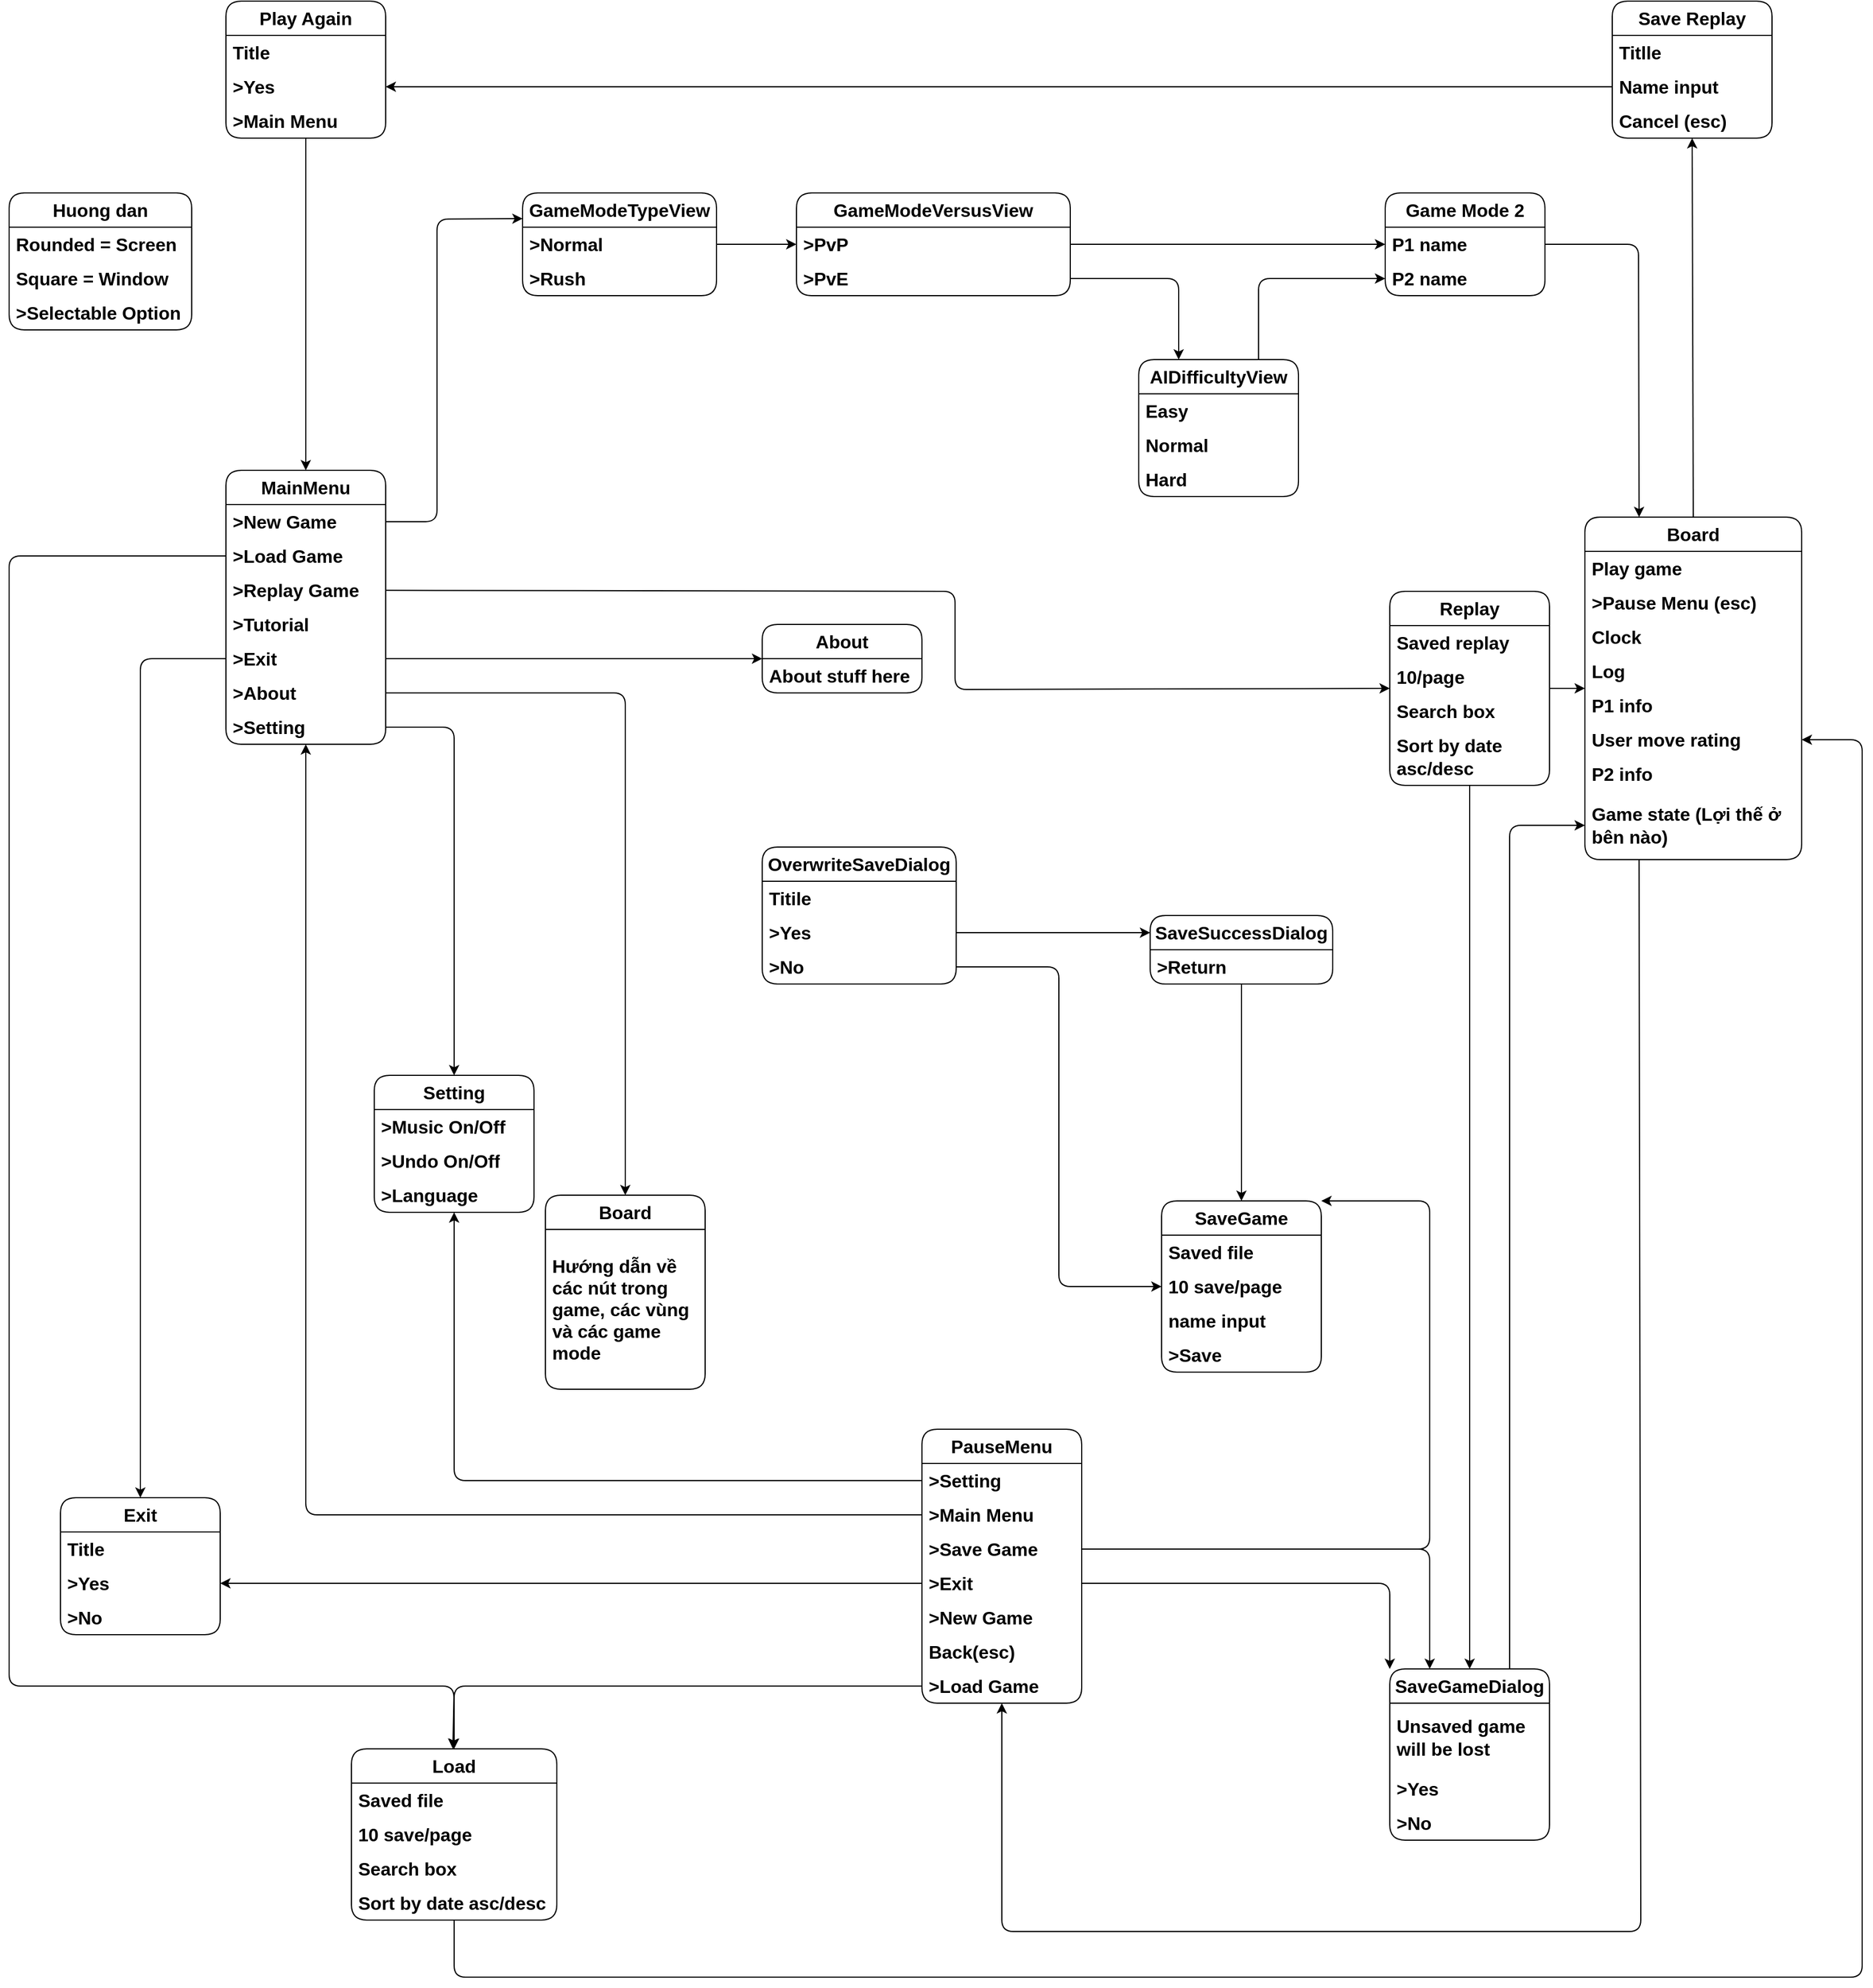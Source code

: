 <mxfile version="21.1.7" type="device">
  <diagram name="Page-1" id="J8nZt6QRrWAipp7JJxTG">
    <mxGraphModel dx="2500" dy="2438" grid="0" gridSize="5" guides="1" tooltips="1" connect="1" arrows="1" fold="1" page="0" pageScale="1" pageWidth="850" pageHeight="1100" background="#FFFFFF" math="0" shadow="0">
      <root>
        <mxCell id="0" />
        <mxCell id="1" parent="0" />
        <mxCell id="YIYixDZes7bA3rL-jDJB-1" value="&lt;div style=&quot;font-size: 16px;&quot;&gt;&lt;span style=&quot;font-size: 16px;&quot;&gt;MainMenu&lt;/span&gt;&lt;/div&gt;" style="swimlane;fontStyle=1;childLayout=stackLayout;horizontal=1;startSize=30;horizontalStack=0;resizeParent=1;resizeParentMax=0;resizeLast=0;collapsible=1;marginBottom=0;html=1;rounded=1;glass=0;shadow=0;labelBorderColor=none;labelBackgroundColor=none;movable=1;resizable=1;rotatable=1;deletable=1;editable=1;locked=0;connectable=1;whiteSpace=wrap;fontSize=16;swimlaneLine=1;" parent="1" vertex="1">
          <mxGeometry x="-10" y="-520" width="140" height="240" as="geometry" />
        </mxCell>
        <mxCell id="YIYixDZes7bA3rL-jDJB-2" value="&amp;gt;New Game" style="text;align=left;verticalAlign=middle;spacingLeft=4;spacingRight=4;overflow=hidden;points=[[0,0.5],[1,0.5]];portConstraint=eastwest;rotatable=0;html=1;rounded=1;labelBorderColor=none;labelBackgroundColor=none;shadow=0;whiteSpace=wrap;fontStyle=1;fontSize=16;swimlaneLine=1;" parent="YIYixDZes7bA3rL-jDJB-1" vertex="1">
          <mxGeometry y="30" width="140" height="30" as="geometry" />
        </mxCell>
        <mxCell id="u8wgt8oU_cCJaZtmlyY6-1" value="&amp;gt;Load Game&lt;span style=&quot;white-space: pre; font-size: 16px;&quot;&gt; &lt;/span&gt;" style="text;align=left;verticalAlign=middle;spacingLeft=4;spacingRight=4;overflow=hidden;points=[[0,0.5],[1,0.5]];portConstraint=eastwest;rotatable=0;html=1;rounded=1;labelBorderColor=none;labelBackgroundColor=none;shadow=0;whiteSpace=wrap;fontStyle=1;fontSize=16;swimlaneLine=1;" parent="YIYixDZes7bA3rL-jDJB-1" vertex="1">
          <mxGeometry y="60" width="140" height="30" as="geometry" />
        </mxCell>
        <mxCell id="YIYixDZes7bA3rL-jDJB-3" value="&amp;gt;Replay Game" style="text;align=left;verticalAlign=middle;spacingLeft=4;spacingRight=4;overflow=hidden;points=[[0,0.5],[1,0.5]];portConstraint=eastwest;rotatable=0;html=1;rounded=1;labelBorderColor=none;labelBackgroundColor=none;shadow=0;whiteSpace=wrap;fontStyle=1;fontSize=16;swimlaneLine=1;" parent="YIYixDZes7bA3rL-jDJB-1" vertex="1">
          <mxGeometry y="90" width="140" height="30" as="geometry" />
        </mxCell>
        <mxCell id="QyQsLSE2FRXtZnCEuEYC-1" value="&amp;gt;Tutorial&lt;span style=&quot;white-space: pre; font-size: 16px;&quot;&gt; &lt;/span&gt;" style="text;align=left;verticalAlign=middle;spacingLeft=4;spacingRight=4;overflow=hidden;points=[[0,0.5],[1,0.5]];portConstraint=eastwest;rotatable=0;html=1;rounded=1;labelBorderColor=none;labelBackgroundColor=none;shadow=0;whiteSpace=wrap;fontStyle=1;fontSize=16;swimlaneLine=1;" parent="YIYixDZes7bA3rL-jDJB-1" vertex="1">
          <mxGeometry y="120" width="140" height="30" as="geometry" />
        </mxCell>
        <mxCell id="QyQsLSE2FRXtZnCEuEYC-3" value="&amp;gt;Exit" style="text;align=left;verticalAlign=middle;spacingLeft=4;spacingRight=4;overflow=hidden;points=[[0,0.5],[1,0.5]];portConstraint=eastwest;rotatable=0;html=1;rounded=1;labelBorderColor=none;labelBackgroundColor=none;shadow=0;whiteSpace=wrap;fontStyle=1;fontSize=16;swimlaneLine=1;" parent="YIYixDZes7bA3rL-jDJB-1" vertex="1">
          <mxGeometry y="150" width="140" height="30" as="geometry" />
        </mxCell>
        <mxCell id="-IkfGrKc4mW1IzOU4wlD-5" value="&amp;gt;About" style="text;align=left;verticalAlign=middle;spacingLeft=4;spacingRight=4;overflow=hidden;points=[[0,0.5],[1,0.5]];portConstraint=eastwest;rotatable=0;html=1;rounded=1;labelBorderColor=none;labelBackgroundColor=none;shadow=0;whiteSpace=wrap;fontStyle=1;fontSize=16;swimlaneLine=1;" parent="YIYixDZes7bA3rL-jDJB-1" vertex="1">
          <mxGeometry y="180" width="140" height="30" as="geometry" />
        </mxCell>
        <mxCell id="YIYixDZes7bA3rL-jDJB-4" value="&amp;gt;Setting&lt;span style=&quot;white-space: pre; font-size: 16px;&quot;&gt; &lt;/span&gt;" style="text;align=left;verticalAlign=middle;spacingLeft=4;spacingRight=4;overflow=hidden;points=[[0,0.5],[1,0.5]];portConstraint=eastwest;rotatable=0;html=1;rounded=1;labelBorderColor=none;labelBackgroundColor=none;shadow=0;whiteSpace=wrap;fontStyle=1;fontSize=16;swimlaneLine=1;" parent="YIYixDZes7bA3rL-jDJB-1" vertex="1">
          <mxGeometry y="210" width="140" height="30" as="geometry" />
        </mxCell>
        <mxCell id="QyQsLSE2FRXtZnCEuEYC-8" value="&lt;span style=&quot;font-size: 16px;&quot;&gt;Exit&lt;/span&gt;" style="swimlane;fontStyle=1;childLayout=stackLayout;horizontal=1;startSize=30;horizontalStack=0;resizeParent=1;resizeParentMax=0;resizeLast=0;collapsible=1;marginBottom=0;html=1;rounded=1;shadow=0;glass=0;fontFamily=Helvetica;fontSize=16;labelBorderColor=none;labelBackgroundColor=none;whiteSpace=wrap;swimlaneLine=1;" parent="1" vertex="1">
          <mxGeometry x="-155" y="380" width="140" height="120" as="geometry" />
        </mxCell>
        <mxCell id="QyQsLSE2FRXtZnCEuEYC-9" value="Title" style="text;align=left;verticalAlign=middle;spacingLeft=4;spacingRight=4;overflow=hidden;points=[[0,0.5],[1,0.5]];portConstraint=eastwest;rotatable=0;html=1;fontSize=16;fontFamily=Helvetica;rounded=1;labelBorderColor=none;labelBackgroundColor=none;shadow=0;whiteSpace=wrap;fontStyle=1;swimlaneLine=1;" parent="QyQsLSE2FRXtZnCEuEYC-8" vertex="1">
          <mxGeometry y="30" width="140" height="30" as="geometry" />
        </mxCell>
        <mxCell id="QyQsLSE2FRXtZnCEuEYC-10" value="&amp;gt;Yes" style="text;align=left;verticalAlign=middle;spacingLeft=4;spacingRight=4;overflow=hidden;points=[[0,0.5],[1,0.5]];portConstraint=eastwest;rotatable=0;html=1;fontSize=16;fontFamily=Helvetica;rounded=1;labelBorderColor=none;labelBackgroundColor=none;shadow=0;whiteSpace=wrap;fontStyle=1;swimlaneLine=1;" parent="QyQsLSE2FRXtZnCEuEYC-8" vertex="1">
          <mxGeometry y="60" width="140" height="30" as="geometry" />
        </mxCell>
        <mxCell id="QyQsLSE2FRXtZnCEuEYC-11" value="&amp;gt;No" style="text;align=left;verticalAlign=middle;spacingLeft=4;spacingRight=4;overflow=hidden;points=[[0,0.5],[1,0.5]];portConstraint=eastwest;rotatable=0;html=1;fontSize=16;fontFamily=Helvetica;rounded=1;labelBorderColor=none;labelBackgroundColor=none;shadow=0;whiteSpace=wrap;fontStyle=1;swimlaneLine=1;" parent="QyQsLSE2FRXtZnCEuEYC-8" vertex="1">
          <mxGeometry y="90" width="140" height="30" as="geometry" />
        </mxCell>
        <mxCell id="QyQsLSE2FRXtZnCEuEYC-12" value="Huong dan" style="swimlane;fontStyle=1;childLayout=stackLayout;horizontal=1;startSize=30;horizontalStack=0;resizeParent=1;resizeParentMax=0;resizeLast=0;collapsible=1;marginBottom=0;html=1;rounded=1;shadow=0;glass=0;fontFamily=Helvetica;fontSize=16;labelBorderColor=none;labelBackgroundColor=none;whiteSpace=wrap;swimlaneLine=1;" parent="1" vertex="1">
          <mxGeometry x="-200" y="-763" width="160" height="120" as="geometry" />
        </mxCell>
        <mxCell id="QyQsLSE2FRXtZnCEuEYC-13" value="Rounded = Screen" style="text;align=left;verticalAlign=middle;spacingLeft=4;spacingRight=4;overflow=hidden;points=[[0,0.5],[1,0.5]];portConstraint=eastwest;rotatable=0;html=1;fontSize=16;fontFamily=Helvetica;rounded=1;labelBorderColor=none;labelBackgroundColor=none;shadow=0;whiteSpace=wrap;fontStyle=1;swimlaneLine=1;" parent="QyQsLSE2FRXtZnCEuEYC-12" vertex="1">
          <mxGeometry y="30" width="160" height="30" as="geometry" />
        </mxCell>
        <mxCell id="QyQsLSE2FRXtZnCEuEYC-14" value="Square = Window" style="text;align=left;verticalAlign=middle;spacingLeft=4;spacingRight=4;overflow=hidden;points=[[0,0.5],[1,0.5]];portConstraint=eastwest;rotatable=0;html=1;fontSize=16;fontFamily=Helvetica;rounded=1;labelBorderColor=none;labelBackgroundColor=none;shadow=0;whiteSpace=wrap;fontStyle=1;swimlaneLine=1;" parent="QyQsLSE2FRXtZnCEuEYC-12" vertex="1">
          <mxGeometry y="60" width="160" height="30" as="geometry" />
        </mxCell>
        <mxCell id="QyQsLSE2FRXtZnCEuEYC-16" value="&amp;gt;Selectable Option" style="text;align=left;verticalAlign=middle;spacingLeft=4;spacingRight=4;overflow=hidden;points=[[0,0.5],[1,0.5]];portConstraint=eastwest;rotatable=0;html=1;fontSize=16;fontFamily=Helvetica;rounded=1;labelBorderColor=none;labelBackgroundColor=none;shadow=0;whiteSpace=wrap;fontStyle=1;swimlaneLine=1;" parent="QyQsLSE2FRXtZnCEuEYC-12" vertex="1">
          <mxGeometry y="90" width="160" height="30" as="geometry" />
        </mxCell>
        <mxCell id="QyQsLSE2FRXtZnCEuEYC-18" value="&lt;span style=&quot;font-size: 16px;&quot;&gt;About&lt;/span&gt;" style="swimlane;fontStyle=1;childLayout=stackLayout;horizontal=1;startSize=30;horizontalStack=0;resizeParent=1;resizeParentMax=0;resizeLast=0;collapsible=1;marginBottom=0;html=1;rounded=1;shadow=0;glass=0;fontFamily=Helvetica;fontSize=16;labelBorderColor=none;labelBackgroundColor=none;whiteSpace=wrap;swimlaneLine=1;" parent="1" vertex="1">
          <mxGeometry x="460" y="-385" width="140" height="60" as="geometry" />
        </mxCell>
        <mxCell id="QyQsLSE2FRXtZnCEuEYC-19" value="About stuff here" style="text;align=left;verticalAlign=middle;spacingLeft=4;spacingRight=4;overflow=hidden;points=[[0,0.5],[1,0.5]];portConstraint=eastwest;rotatable=0;html=1;fontSize=16;fontFamily=Helvetica;rounded=1;labelBorderColor=none;labelBackgroundColor=none;shadow=0;whiteSpace=wrap;fontStyle=1;swimlaneLine=1;" parent="QyQsLSE2FRXtZnCEuEYC-18" vertex="1">
          <mxGeometry y="30" width="140" height="30" as="geometry" />
        </mxCell>
        <mxCell id="QyQsLSE2FRXtZnCEuEYC-29" value="&lt;span style=&quot;font-size: 16px;&quot;&gt;Load&lt;/span&gt;" style="swimlane;fontStyle=1;childLayout=stackLayout;horizontal=1;startSize=30;horizontalStack=0;resizeParent=1;resizeParentMax=0;resizeLast=0;collapsible=1;marginBottom=0;html=1;rounded=1;shadow=0;glass=0;fontFamily=Helvetica;fontSize=16;labelBorderColor=none;labelBackgroundColor=none;whiteSpace=wrap;swimlaneLine=1;" parent="1" vertex="1">
          <mxGeometry x="100" y="600" width="180" height="150" as="geometry" />
        </mxCell>
        <mxCell id="QyQsLSE2FRXtZnCEuEYC-30" value="Saved file" style="text;align=left;verticalAlign=middle;spacingLeft=4;spacingRight=4;overflow=hidden;points=[[0,0.5],[1,0.5]];portConstraint=eastwest;rotatable=0;html=1;fontSize=16;fontFamily=Helvetica;rounded=1;labelBorderColor=none;labelBackgroundColor=none;shadow=0;whiteSpace=wrap;fontStyle=1;swimlaneLine=1;" parent="QyQsLSE2FRXtZnCEuEYC-29" vertex="1">
          <mxGeometry y="30" width="180" height="30" as="geometry" />
        </mxCell>
        <mxCell id="QyQsLSE2FRXtZnCEuEYC-31" value="10 save/page" style="text;align=left;verticalAlign=middle;spacingLeft=4;spacingRight=4;overflow=hidden;points=[[0,0.5],[1,0.5]];portConstraint=eastwest;rotatable=0;html=1;fontSize=16;fontFamily=Helvetica;rounded=1;labelBorderColor=none;labelBackgroundColor=none;shadow=0;whiteSpace=wrap;fontStyle=1;swimlaneLine=1;" parent="QyQsLSE2FRXtZnCEuEYC-29" vertex="1">
          <mxGeometry y="60" width="180" height="30" as="geometry" />
        </mxCell>
        <mxCell id="QyQsLSE2FRXtZnCEuEYC-32" value="Search box" style="text;align=left;verticalAlign=middle;spacingLeft=4;spacingRight=4;overflow=hidden;points=[[0,0.5],[1,0.5]];portConstraint=eastwest;rotatable=0;html=1;fontSize=16;fontFamily=Helvetica;rounded=1;labelBorderColor=none;labelBackgroundColor=none;shadow=0;whiteSpace=wrap;fontStyle=1;swimlaneLine=1;" parent="QyQsLSE2FRXtZnCEuEYC-29" vertex="1">
          <mxGeometry y="90" width="180" height="30" as="geometry" />
        </mxCell>
        <mxCell id="QyQsLSE2FRXtZnCEuEYC-33" value="Sort by date asc/desc" style="text;align=left;verticalAlign=middle;spacingLeft=4;spacingRight=4;overflow=hidden;points=[[0,0.5],[1,0.5]];portConstraint=eastwest;rotatable=0;html=1;fontSize=16;fontFamily=Helvetica;rounded=1;labelBorderColor=none;labelBackgroundColor=none;shadow=0;whiteSpace=wrap;fontStyle=1;swimlaneLine=1;" parent="QyQsLSE2FRXtZnCEuEYC-29" vertex="1">
          <mxGeometry y="120" width="180" height="30" as="geometry" />
        </mxCell>
        <mxCell id="QyQsLSE2FRXtZnCEuEYC-35" value="&lt;span style=&quot;font-size: 16px;&quot;&gt;Board&lt;/span&gt;" style="swimlane;fontStyle=1;childLayout=stackLayout;horizontal=1;startSize=30;horizontalStack=0;resizeParent=1;resizeParentMax=0;resizeLast=0;collapsible=1;marginBottom=0;html=1;rounded=1;shadow=0;glass=0;fontFamily=Helvetica;fontSize=16;labelBorderColor=none;labelBackgroundColor=none;whiteSpace=wrap;swimlaneLine=1;" parent="1" vertex="1">
          <mxGeometry x="270" y="115" width="140" height="170" as="geometry" />
        </mxCell>
        <mxCell id="QyQsLSE2FRXtZnCEuEYC-36" value="Hướng dẫn về các nút trong game, các vùng và các game mode" style="text;align=left;verticalAlign=middle;spacingLeft=4;spacingRight=4;overflow=hidden;points=[[0,0.5],[1,0.5]];portConstraint=eastwest;rotatable=0;html=1;fontSize=16;fontFamily=Helvetica;rounded=1;labelBorderColor=none;labelBackgroundColor=none;shadow=0;whiteSpace=wrap;fontStyle=1;swimlaneLine=1;" parent="QyQsLSE2FRXtZnCEuEYC-35" vertex="1">
          <mxGeometry y="30" width="140" height="140" as="geometry" />
        </mxCell>
        <mxCell id="QyQsLSE2FRXtZnCEuEYC-40" value="&lt;span style=&quot;font-size: 16px;&quot;&gt;GameModeVersusView&lt;/span&gt;" style="swimlane;fontStyle=1;childLayout=stackLayout;horizontal=1;startSize=30;horizontalStack=0;resizeParent=1;resizeParentMax=0;resizeLast=0;collapsible=1;marginBottom=0;html=1;rounded=1;shadow=0;glass=0;fontFamily=Helvetica;fontSize=16;labelBorderColor=none;labelBackgroundColor=none;whiteSpace=wrap;swimlaneLine=1;" parent="1" vertex="1">
          <mxGeometry x="490" y="-763" width="240" height="90" as="geometry" />
        </mxCell>
        <mxCell id="QyQsLSE2FRXtZnCEuEYC-41" value="&amp;gt;PvP" style="text;align=left;verticalAlign=middle;spacingLeft=4;spacingRight=4;overflow=hidden;points=[[0,0.5],[1,0.5]];portConstraint=eastwest;rotatable=0;html=1;fontSize=16;fontFamily=Helvetica;rounded=1;labelBorderColor=none;labelBackgroundColor=none;shadow=0;whiteSpace=wrap;fontStyle=1;swimlaneLine=1;" parent="QyQsLSE2FRXtZnCEuEYC-40" vertex="1">
          <mxGeometry y="30" width="240" height="30" as="geometry" />
        </mxCell>
        <mxCell id="QyQsLSE2FRXtZnCEuEYC-42" value="&amp;gt;PvE" style="text;align=left;verticalAlign=middle;spacingLeft=4;spacingRight=4;overflow=hidden;points=[[0,0.5],[1,0.5]];portConstraint=eastwest;rotatable=0;html=1;fontSize=16;fontFamily=Helvetica;rounded=1;labelBorderColor=none;labelBackgroundColor=none;shadow=0;whiteSpace=wrap;fontStyle=1;swimlaneLine=1;" parent="QyQsLSE2FRXtZnCEuEYC-40" vertex="1">
          <mxGeometry y="60" width="240" height="30" as="geometry" />
        </mxCell>
        <mxCell id="QyQsLSE2FRXtZnCEuEYC-45" value="&lt;span style=&quot;font-size: 16px;&quot;&gt;Game Mode 2&lt;br style=&quot;font-size: 16px;&quot;&gt;&lt;/span&gt;" style="swimlane;fontStyle=1;childLayout=stackLayout;horizontal=1;startSize=30;horizontalStack=0;resizeParent=1;resizeParentMax=0;resizeLast=0;collapsible=1;marginBottom=0;html=1;rounded=1;shadow=0;glass=0;fontFamily=Helvetica;fontSize=16;labelBorderColor=none;labelBackgroundColor=none;whiteSpace=wrap;swimlaneLine=1;" parent="1" vertex="1">
          <mxGeometry x="1006" y="-763" width="140" height="90" as="geometry" />
        </mxCell>
        <mxCell id="QyQsLSE2FRXtZnCEuEYC-46" value="P1 name" style="text;align=left;verticalAlign=middle;spacingLeft=4;spacingRight=4;overflow=hidden;points=[[0,0.5],[1,0.5]];portConstraint=eastwest;rotatable=0;html=1;fontSize=16;fontFamily=Helvetica;rounded=1;labelBorderColor=none;labelBackgroundColor=none;shadow=0;whiteSpace=wrap;fontStyle=1;swimlaneLine=1;" parent="QyQsLSE2FRXtZnCEuEYC-45" vertex="1">
          <mxGeometry y="30" width="140" height="30" as="geometry" />
        </mxCell>
        <mxCell id="QyQsLSE2FRXtZnCEuEYC-47" value="P2 name" style="text;align=left;verticalAlign=middle;spacingLeft=4;spacingRight=4;overflow=hidden;points=[[0,0.5],[1,0.5]];portConstraint=eastwest;rotatable=0;html=1;fontSize=16;fontFamily=Helvetica;rounded=1;labelBorderColor=none;labelBackgroundColor=none;shadow=0;whiteSpace=wrap;fontStyle=1;swimlaneLine=1;" parent="QyQsLSE2FRXtZnCEuEYC-45" vertex="1">
          <mxGeometry y="60" width="140" height="30" as="geometry" />
        </mxCell>
        <mxCell id="QyQsLSE2FRXtZnCEuEYC-51" value="&lt;span style=&quot;font-size: 16px;&quot;&gt;GameModeTypeView&lt;/span&gt;" style="swimlane;fontStyle=1;childLayout=stackLayout;horizontal=1;startSize=30;horizontalStack=0;resizeParent=1;resizeParentMax=0;resizeLast=0;collapsible=1;marginBottom=0;html=1;rounded=1;shadow=0;glass=0;fontFamily=Helvetica;fontSize=16;labelBorderColor=none;labelBackgroundColor=none;whiteSpace=wrap;swimlaneLine=1;" parent="1" vertex="1">
          <mxGeometry x="250" y="-763" width="170" height="90" as="geometry" />
        </mxCell>
        <mxCell id="QyQsLSE2FRXtZnCEuEYC-52" value="&amp;gt;Normal" style="text;align=left;verticalAlign=middle;spacingLeft=4;spacingRight=4;overflow=hidden;points=[[0,0.5],[1,0.5]];portConstraint=eastwest;rotatable=0;html=1;fontSize=16;fontFamily=Helvetica;rounded=1;labelBorderColor=none;labelBackgroundColor=none;shadow=0;whiteSpace=wrap;fontStyle=1;swimlaneLine=1;" parent="QyQsLSE2FRXtZnCEuEYC-51" vertex="1">
          <mxGeometry y="30" width="170" height="30" as="geometry" />
        </mxCell>
        <mxCell id="QyQsLSE2FRXtZnCEuEYC-53" value="&amp;gt;Rush" style="text;align=left;verticalAlign=middle;spacingLeft=4;spacingRight=4;overflow=hidden;points=[[0,0.5],[1,0.5]];portConstraint=eastwest;rotatable=0;html=1;fontSize=16;fontFamily=Helvetica;rounded=1;labelBorderColor=none;labelBackgroundColor=none;shadow=0;whiteSpace=wrap;fontStyle=1;swimlaneLine=1;" parent="QyQsLSE2FRXtZnCEuEYC-51" vertex="1">
          <mxGeometry y="60" width="170" height="30" as="geometry" />
        </mxCell>
        <mxCell id="QyQsLSE2FRXtZnCEuEYC-62" value="&lt;span style=&quot;font-size: 16px;&quot;&gt;AIDifficultyView&lt;/span&gt;" style="swimlane;fontStyle=1;childLayout=stackLayout;horizontal=1;startSize=30;horizontalStack=0;resizeParent=1;resizeParentMax=0;resizeLast=0;collapsible=1;marginBottom=0;html=1;rounded=1;shadow=0;glass=0;fontFamily=Helvetica;fontSize=16;swimlaneLine=1;labelBorderColor=none;labelBackgroundColor=none;whiteSpace=wrap;" parent="1" vertex="1">
          <mxGeometry x="790" y="-617" width="140" height="120" as="geometry" />
        </mxCell>
        <mxCell id="QyQsLSE2FRXtZnCEuEYC-64" value="Easy" style="text;align=left;verticalAlign=middle;spacingLeft=4;spacingRight=4;overflow=hidden;points=[[0,0.5],[1,0.5]];portConstraint=eastwest;rotatable=0;html=1;fontSize=16;fontFamily=Helvetica;rounded=1;labelBorderColor=none;labelBackgroundColor=none;shadow=0;whiteSpace=wrap;fontStyle=1;swimlaneLine=1;" parent="QyQsLSE2FRXtZnCEuEYC-62" vertex="1">
          <mxGeometry y="30" width="140" height="30" as="geometry" />
        </mxCell>
        <mxCell id="QyQsLSE2FRXtZnCEuEYC-65" value="Normal" style="text;align=left;verticalAlign=middle;spacingLeft=4;spacingRight=4;overflow=hidden;points=[[0,0.5],[1,0.5]];portConstraint=eastwest;rotatable=0;html=1;fontSize=16;fontFamily=Helvetica;rounded=1;labelBorderColor=none;labelBackgroundColor=none;shadow=0;whiteSpace=wrap;fontStyle=1;swimlaneLine=1;" parent="QyQsLSE2FRXtZnCEuEYC-62" vertex="1">
          <mxGeometry y="60" width="140" height="30" as="geometry" />
        </mxCell>
        <mxCell id="-IkfGrKc4mW1IzOU4wlD-2" value="Hard" style="text;align=left;verticalAlign=middle;spacingLeft=4;spacingRight=4;overflow=hidden;points=[[0,0.5],[1,0.5]];portConstraint=eastwest;rotatable=0;html=1;fontSize=16;fontFamily=Helvetica;rounded=1;labelBorderColor=none;labelBackgroundColor=none;shadow=0;whiteSpace=wrap;fontStyle=1;swimlaneLine=1;" parent="QyQsLSE2FRXtZnCEuEYC-62" vertex="1">
          <mxGeometry y="90" width="140" height="30" as="geometry" />
        </mxCell>
        <mxCell id="QyQsLSE2FRXtZnCEuEYC-69" value="&lt;span style=&quot;font-size: 16px;&quot;&gt;Board&lt;/span&gt;" style="swimlane;fontStyle=1;childLayout=stackLayout;horizontal=1;startSize=30;horizontalStack=0;resizeParent=1;resizeParentMax=0;resizeLast=0;collapsible=1;marginBottom=0;html=1;rounded=1;shadow=0;glass=0;fontFamily=Helvetica;fontSize=16;labelBorderColor=none;labelBackgroundColor=none;whiteSpace=wrap;swimlaneLine=1;" parent="1" vertex="1">
          <mxGeometry x="1181" y="-479" width="190" height="300" as="geometry" />
        </mxCell>
        <mxCell id="QyQsLSE2FRXtZnCEuEYC-70" value="Play game" style="text;align=left;verticalAlign=middle;spacingLeft=4;spacingRight=4;overflow=hidden;points=[[0,0.5],[1,0.5]];portConstraint=eastwest;rotatable=0;html=1;fontSize=16;fontFamily=Helvetica;rounded=1;labelBorderColor=none;labelBackgroundColor=none;shadow=0;whiteSpace=wrap;fontStyle=1;swimlaneLine=1;" parent="QyQsLSE2FRXtZnCEuEYC-69" vertex="1">
          <mxGeometry y="30" width="190" height="30" as="geometry" />
        </mxCell>
        <mxCell id="QyQsLSE2FRXtZnCEuEYC-71" value="&amp;gt;Pause Menu (esc)" style="text;align=left;verticalAlign=middle;spacingLeft=4;spacingRight=4;overflow=hidden;points=[[0,0.5],[1,0.5]];portConstraint=eastwest;rotatable=0;html=1;fontSize=16;fontFamily=Helvetica;rounded=1;labelBorderColor=none;labelBackgroundColor=none;shadow=0;whiteSpace=wrap;fontStyle=1;swimlaneLine=1;" parent="QyQsLSE2FRXtZnCEuEYC-69" vertex="1">
          <mxGeometry y="60" width="190" height="30" as="geometry" />
        </mxCell>
        <mxCell id="QyQsLSE2FRXtZnCEuEYC-72" value="Clock" style="text;align=left;verticalAlign=middle;spacingLeft=4;spacingRight=4;overflow=hidden;points=[[0,0.5],[1,0.5]];portConstraint=eastwest;rotatable=0;html=1;fontSize=16;fontFamily=Helvetica;rounded=1;labelBorderColor=none;labelBackgroundColor=none;shadow=0;whiteSpace=wrap;fontStyle=1;swimlaneLine=1;" parent="QyQsLSE2FRXtZnCEuEYC-69" vertex="1">
          <mxGeometry y="90" width="190" height="30" as="geometry" />
        </mxCell>
        <mxCell id="QyQsLSE2FRXtZnCEuEYC-74" value="Log" style="text;align=left;verticalAlign=middle;spacingLeft=4;spacingRight=4;overflow=hidden;points=[[0,0.5],[1,0.5]];portConstraint=eastwest;rotatable=0;html=1;fontSize=16;fontFamily=Helvetica;rounded=1;labelBorderColor=none;labelBackgroundColor=none;shadow=0;whiteSpace=wrap;fontStyle=1;swimlaneLine=1;" parent="QyQsLSE2FRXtZnCEuEYC-69" vertex="1">
          <mxGeometry y="120" width="190" height="30" as="geometry" />
        </mxCell>
        <mxCell id="QyQsLSE2FRXtZnCEuEYC-75" value="P1 info" style="text;align=left;verticalAlign=middle;spacingLeft=4;spacingRight=4;overflow=hidden;points=[[0,0.5],[1,0.5]];portConstraint=eastwest;rotatable=0;html=1;fontSize=16;fontFamily=Helvetica;rounded=1;labelBorderColor=none;labelBackgroundColor=none;shadow=0;whiteSpace=wrap;fontStyle=1;swimlaneLine=1;" parent="QyQsLSE2FRXtZnCEuEYC-69" vertex="1">
          <mxGeometry y="150" width="190" height="30" as="geometry" />
        </mxCell>
        <mxCell id="QyQsLSE2FRXtZnCEuEYC-73" value="User move rating" style="text;align=left;verticalAlign=middle;spacingLeft=4;spacingRight=4;overflow=hidden;points=[[0,0.5],[1,0.5]];portConstraint=eastwest;rotatable=0;html=1;fontSize=16;fontFamily=Helvetica;rounded=1;labelBorderColor=none;labelBackgroundColor=none;shadow=0;whiteSpace=wrap;fontStyle=1;swimlaneLine=1;" parent="QyQsLSE2FRXtZnCEuEYC-69" vertex="1">
          <mxGeometry y="180" width="190" height="30" as="geometry" />
        </mxCell>
        <mxCell id="QyQsLSE2FRXtZnCEuEYC-76" value="P2 info" style="text;align=left;verticalAlign=middle;spacingLeft=4;spacingRight=4;overflow=hidden;points=[[0,0.5],[1,0.5]];portConstraint=eastwest;rotatable=0;html=1;fontSize=16;fontFamily=Helvetica;rounded=1;labelBorderColor=none;labelBackgroundColor=none;shadow=0;whiteSpace=wrap;fontStyle=1;swimlaneLine=1;" parent="QyQsLSE2FRXtZnCEuEYC-69" vertex="1">
          <mxGeometry y="210" width="190" height="30" as="geometry" />
        </mxCell>
        <mxCell id="QyQsLSE2FRXtZnCEuEYC-77" value="Game state (Lợi thế ở bên nào)" style="text;align=left;verticalAlign=middle;spacingLeft=4;spacingRight=4;overflow=hidden;points=[[0,0.5],[1,0.5]];portConstraint=eastwest;rotatable=0;html=1;fontSize=16;fontFamily=Helvetica;rounded=1;labelBorderColor=none;labelBackgroundColor=none;shadow=0;whiteSpace=wrap;fontStyle=1;swimlaneLine=1;" parent="QyQsLSE2FRXtZnCEuEYC-69" vertex="1">
          <mxGeometry y="240" width="190" height="60" as="geometry" />
        </mxCell>
        <mxCell id="QyQsLSE2FRXtZnCEuEYC-81" value="&lt;span style=&quot;font-size: 16px;&quot;&gt;PauseMenu&lt;br style=&quot;font-size: 16px;&quot;&gt;&lt;/span&gt;" style="swimlane;fontStyle=1;childLayout=stackLayout;horizontal=1;startSize=30;horizontalStack=0;resizeParent=1;resizeParentMax=0;resizeLast=0;collapsible=1;marginBottom=0;html=1;rounded=1;shadow=0;glass=0;fontFamily=Helvetica;fontSize=16;labelBorderColor=none;labelBackgroundColor=none;whiteSpace=wrap;swimlaneLine=1;" parent="1" vertex="1">
          <mxGeometry x="600" y="320" width="140" height="240" as="geometry" />
        </mxCell>
        <mxCell id="QyQsLSE2FRXtZnCEuEYC-85" value="&amp;gt;Setting" style="text;align=left;verticalAlign=middle;spacingLeft=4;spacingRight=4;overflow=hidden;points=[[0,0.5],[1,0.5]];portConstraint=eastwest;rotatable=0;html=1;fontSize=16;fontFamily=Helvetica;rounded=1;labelBorderColor=none;labelBackgroundColor=none;shadow=0;whiteSpace=wrap;fontStyle=1;swimlaneLine=1;" parent="QyQsLSE2FRXtZnCEuEYC-81" vertex="1">
          <mxGeometry y="30" width="140" height="30" as="geometry" />
        </mxCell>
        <mxCell id="QyQsLSE2FRXtZnCEuEYC-86" value="&amp;gt;Main Menu" style="text;align=left;verticalAlign=middle;spacingLeft=4;spacingRight=4;overflow=hidden;points=[[0,0.5],[1,0.5]];portConstraint=eastwest;rotatable=0;html=1;fontSize=16;fontFamily=Helvetica;rounded=1;labelBorderColor=none;labelBackgroundColor=none;shadow=0;whiteSpace=wrap;fontStyle=1;swimlaneLine=1;" parent="QyQsLSE2FRXtZnCEuEYC-81" vertex="1">
          <mxGeometry y="60" width="140" height="30" as="geometry" />
        </mxCell>
        <mxCell id="QyQsLSE2FRXtZnCEuEYC-82" value="&amp;gt;Save Game" style="text;align=left;verticalAlign=middle;spacingLeft=4;spacingRight=4;overflow=hidden;points=[[0,0.5],[1,0.5]];portConstraint=eastwest;rotatable=0;html=1;fontSize=16;fontFamily=Helvetica;rounded=1;labelBorderColor=none;labelBackgroundColor=none;shadow=0;whiteSpace=wrap;fontStyle=1;swimlaneLine=1;" parent="QyQsLSE2FRXtZnCEuEYC-81" vertex="1">
          <mxGeometry y="90" width="140" height="30" as="geometry" />
        </mxCell>
        <mxCell id="QyQsLSE2FRXtZnCEuEYC-87" value="&amp;gt;Exit" style="text;align=left;verticalAlign=middle;spacingLeft=4;spacingRight=4;overflow=hidden;points=[[0,0.5],[1,0.5]];portConstraint=eastwest;rotatable=0;html=1;fontSize=16;fontFamily=Helvetica;rounded=1;labelBorderColor=none;labelBackgroundColor=none;shadow=0;whiteSpace=wrap;fontStyle=1;swimlaneLine=1;" parent="QyQsLSE2FRXtZnCEuEYC-81" vertex="1">
          <mxGeometry y="120" width="140" height="30" as="geometry" />
        </mxCell>
        <mxCell id="QyQsLSE2FRXtZnCEuEYC-83" value="&amp;gt;New Game" style="text;align=left;verticalAlign=middle;spacingLeft=4;spacingRight=4;overflow=hidden;points=[[0,0.5],[1,0.5]];portConstraint=eastwest;rotatable=0;html=1;fontSize=16;fontFamily=Helvetica;rounded=1;labelBorderColor=none;labelBackgroundColor=none;shadow=0;whiteSpace=wrap;fontStyle=1;swimlaneLine=1;" parent="QyQsLSE2FRXtZnCEuEYC-81" vertex="1">
          <mxGeometry y="150" width="140" height="30" as="geometry" />
        </mxCell>
        <mxCell id="QyQsLSE2FRXtZnCEuEYC-88" value="Back(esc)" style="text;align=left;verticalAlign=middle;spacingLeft=4;spacingRight=4;overflow=hidden;points=[[0,0.5],[1,0.5]];portConstraint=eastwest;rotatable=0;html=1;fontSize=16;fontFamily=Helvetica;rounded=1;labelBorderColor=none;labelBackgroundColor=none;shadow=0;whiteSpace=wrap;fontStyle=1;swimlaneLine=1;" parent="QyQsLSE2FRXtZnCEuEYC-81" vertex="1">
          <mxGeometry y="180" width="140" height="30" as="geometry" />
        </mxCell>
        <mxCell id="QyQsLSE2FRXtZnCEuEYC-84" value="&amp;gt;Load Game" style="text;align=left;verticalAlign=middle;spacingLeft=4;spacingRight=4;overflow=hidden;points=[[0,0.5],[1,0.5]];portConstraint=eastwest;rotatable=0;html=1;fontSize=16;fontFamily=Helvetica;rounded=1;labelBorderColor=none;labelBackgroundColor=none;shadow=0;whiteSpace=wrap;fontStyle=1;swimlaneLine=1;" parent="QyQsLSE2FRXtZnCEuEYC-81" vertex="1">
          <mxGeometry y="210" width="140" height="30" as="geometry" />
        </mxCell>
        <mxCell id="QyQsLSE2FRXtZnCEuEYC-90" value="&lt;span style=&quot;font-size: 16px;&quot;&gt;SaveGame&lt;br style=&quot;font-size: 16px;&quot;&gt;&lt;/span&gt;" style="swimlane;fontStyle=1;childLayout=stackLayout;horizontal=1;startSize=30;horizontalStack=0;resizeParent=1;resizeParentMax=0;resizeLast=0;collapsible=1;marginBottom=0;html=1;rounded=1;shadow=0;glass=0;fontFamily=Helvetica;fontSize=16;labelBorderColor=none;labelBackgroundColor=none;whiteSpace=wrap;swimlaneLine=1;" parent="1" vertex="1">
          <mxGeometry x="810" y="120" width="140" height="150" as="geometry" />
        </mxCell>
        <mxCell id="QyQsLSE2FRXtZnCEuEYC-91" value="Saved file" style="text;align=left;verticalAlign=middle;spacingLeft=4;spacingRight=4;overflow=hidden;points=[[0,0.5],[1,0.5]];portConstraint=eastwest;rotatable=0;html=1;fontSize=16;fontFamily=Helvetica;rounded=1;labelBorderColor=none;labelBackgroundColor=none;shadow=0;whiteSpace=wrap;fontStyle=1;swimlaneLine=1;" parent="QyQsLSE2FRXtZnCEuEYC-90" vertex="1">
          <mxGeometry y="30" width="140" height="30" as="geometry" />
        </mxCell>
        <mxCell id="QyQsLSE2FRXtZnCEuEYC-92" value="10 save/page" style="text;align=left;verticalAlign=middle;spacingLeft=4;spacingRight=4;overflow=hidden;points=[[0,0.5],[1,0.5]];portConstraint=eastwest;rotatable=0;html=1;fontSize=16;fontFamily=Helvetica;rounded=1;labelBorderColor=none;labelBackgroundColor=none;shadow=0;whiteSpace=wrap;fontStyle=1;swimlaneLine=1;" parent="QyQsLSE2FRXtZnCEuEYC-90" vertex="1">
          <mxGeometry y="60" width="140" height="30" as="geometry" />
        </mxCell>
        <mxCell id="QyQsLSE2FRXtZnCEuEYC-93" value="name input" style="text;align=left;verticalAlign=middle;spacingLeft=4;spacingRight=4;overflow=hidden;points=[[0,0.5],[1,0.5]];portConstraint=eastwest;rotatable=0;html=1;fontSize=16;fontFamily=Helvetica;rounded=1;labelBorderColor=none;labelBackgroundColor=none;shadow=0;whiteSpace=wrap;fontStyle=1;swimlaneLine=1;" parent="QyQsLSE2FRXtZnCEuEYC-90" vertex="1">
          <mxGeometry y="90" width="140" height="30" as="geometry" />
        </mxCell>
        <mxCell id="QyQsLSE2FRXtZnCEuEYC-101" value="&amp;gt;Save" style="text;align=left;verticalAlign=middle;spacingLeft=4;spacingRight=4;overflow=hidden;points=[[0,0.5],[1,0.5]];portConstraint=eastwest;rotatable=0;html=1;fontSize=16;fontFamily=Helvetica;rounded=1;labelBorderColor=none;labelBackgroundColor=none;shadow=0;whiteSpace=wrap;fontStyle=1;swimlaneLine=1;" parent="QyQsLSE2FRXtZnCEuEYC-90" vertex="1">
          <mxGeometry y="120" width="140" height="30" as="geometry" />
        </mxCell>
        <mxCell id="QyQsLSE2FRXtZnCEuEYC-97" value="&lt;div style=&quot;font-size: 16px;&quot;&gt;&lt;span style=&quot;font-size: 16px;&quot;&gt;OverwriteSaveDialog&lt;/span&gt;&lt;/div&gt;" style="swimlane;fontStyle=1;childLayout=stackLayout;horizontal=1;startSize=30;horizontalStack=0;resizeParent=1;resizeParentMax=0;resizeLast=0;collapsible=1;marginBottom=0;html=1;rounded=1;shadow=0;glass=0;fontFamily=Helvetica;fontSize=16;labelBorderColor=none;labelBackgroundColor=none;whiteSpace=wrap;swimlaneLine=1;" parent="1" vertex="1">
          <mxGeometry x="460" y="-190" width="170" height="120" as="geometry" />
        </mxCell>
        <mxCell id="QyQsLSE2FRXtZnCEuEYC-98" value="Titile" style="text;align=left;verticalAlign=middle;spacingLeft=4;spacingRight=4;overflow=hidden;points=[[0,0.5],[1,0.5]];portConstraint=eastwest;rotatable=0;html=1;fontSize=16;fontFamily=Helvetica;rounded=1;labelBorderColor=none;labelBackgroundColor=none;shadow=0;whiteSpace=wrap;fontStyle=1;swimlaneLine=1;" parent="QyQsLSE2FRXtZnCEuEYC-97" vertex="1">
          <mxGeometry y="30" width="170" height="30" as="geometry" />
        </mxCell>
        <mxCell id="QyQsLSE2FRXtZnCEuEYC-99" value="&amp;gt;Yes" style="text;align=left;verticalAlign=middle;spacingLeft=4;spacingRight=4;overflow=hidden;points=[[0,0.5],[1,0.5]];portConstraint=eastwest;rotatable=0;html=1;fontSize=16;fontFamily=Helvetica;rounded=1;labelBorderColor=none;labelBackgroundColor=none;shadow=0;whiteSpace=wrap;fontStyle=1;swimlaneLine=1;" parent="QyQsLSE2FRXtZnCEuEYC-97" vertex="1">
          <mxGeometry y="60" width="170" height="30" as="geometry" />
        </mxCell>
        <mxCell id="QyQsLSE2FRXtZnCEuEYC-100" value="&amp;gt;No" style="text;align=left;verticalAlign=middle;spacingLeft=4;spacingRight=4;overflow=hidden;points=[[0,0.5],[1,0.5]];portConstraint=eastwest;rotatable=0;html=1;fontSize=16;fontFamily=Helvetica;rounded=1;labelBorderColor=none;labelBackgroundColor=none;shadow=0;whiteSpace=wrap;fontStyle=1;swimlaneLine=1;" parent="QyQsLSE2FRXtZnCEuEYC-97" vertex="1">
          <mxGeometry y="90" width="170" height="30" as="geometry" />
        </mxCell>
        <mxCell id="QyQsLSE2FRXtZnCEuEYC-119" value="&lt;span style=&quot;font-size: 16px;&quot;&gt;SaveSuccessDialog&lt;br style=&quot;font-size: 16px;&quot;&gt;&lt;/span&gt;" style="swimlane;fontStyle=1;childLayout=stackLayout;horizontal=1;startSize=30;horizontalStack=0;resizeParent=1;resizeParentMax=0;resizeLast=0;collapsible=1;marginBottom=0;html=1;rounded=1;shadow=0;glass=0;fontFamily=Helvetica;fontSize=16;labelBorderColor=none;labelBackgroundColor=none;whiteSpace=wrap;swimlaneLine=1;" parent="1" vertex="1">
          <mxGeometry x="800" y="-130" width="160" height="60" as="geometry" />
        </mxCell>
        <mxCell id="QyQsLSE2FRXtZnCEuEYC-120" value="&amp;gt;Return" style="text;align=left;verticalAlign=middle;spacingLeft=4;spacingRight=4;overflow=hidden;points=[[0,0.5],[1,0.5]];portConstraint=eastwest;rotatable=0;html=1;fontSize=16;fontFamily=Helvetica;rounded=1;labelBorderColor=none;labelBackgroundColor=none;shadow=0;whiteSpace=wrap;fontStyle=1;swimlaneLine=1;" parent="QyQsLSE2FRXtZnCEuEYC-119" vertex="1">
          <mxGeometry y="30" width="160" height="30" as="geometry" />
        </mxCell>
        <mxCell id="u8wgt8oU_cCJaZtmlyY6-3" value="&lt;span style=&quot;font-size: 16px;&quot;&gt;Replay&lt;/span&gt;" style="swimlane;fontStyle=1;childLayout=stackLayout;horizontal=1;startSize=30;horizontalStack=0;resizeParent=1;resizeParentMax=0;resizeLast=0;collapsible=1;marginBottom=0;html=1;rounded=1;labelBorderColor=none;labelBackgroundColor=none;shadow=0;whiteSpace=wrap;fontSize=16;swimlaneLine=1;" parent="1" vertex="1">
          <mxGeometry x="1010" y="-414" width="140" height="170" as="geometry" />
        </mxCell>
        <mxCell id="u8wgt8oU_cCJaZtmlyY6-4" value="Saved replay" style="text;align=left;verticalAlign=middle;spacingLeft=4;spacingRight=4;overflow=hidden;points=[[0,0.5],[1,0.5]];portConstraint=eastwest;rotatable=0;html=1;rounded=1;labelBorderColor=none;labelBackgroundColor=none;shadow=0;whiteSpace=wrap;fontStyle=1;fontSize=16;swimlaneLine=1;" parent="u8wgt8oU_cCJaZtmlyY6-3" vertex="1">
          <mxGeometry y="30" width="140" height="30" as="geometry" />
        </mxCell>
        <mxCell id="u8wgt8oU_cCJaZtmlyY6-5" value="10/page" style="text;align=left;verticalAlign=middle;spacingLeft=4;spacingRight=4;overflow=hidden;points=[[0,0.5],[1,0.5]];portConstraint=eastwest;rotatable=0;html=1;rounded=1;labelBorderColor=none;labelBackgroundColor=none;shadow=0;whiteSpace=wrap;fontStyle=1;fontSize=16;swimlaneLine=1;" parent="u8wgt8oU_cCJaZtmlyY6-3" vertex="1">
          <mxGeometry y="60" width="140" height="30" as="geometry" />
        </mxCell>
        <mxCell id="u8wgt8oU_cCJaZtmlyY6-6" value="Search box" style="text;align=left;verticalAlign=middle;spacingLeft=4;spacingRight=4;overflow=hidden;points=[[0,0.5],[1,0.5]];portConstraint=eastwest;rotatable=0;html=1;rounded=1;labelBorderColor=none;labelBackgroundColor=none;shadow=0;whiteSpace=wrap;fontStyle=1;fontSize=16;swimlaneLine=1;" parent="u8wgt8oU_cCJaZtmlyY6-3" vertex="1">
          <mxGeometry y="90" width="140" height="30" as="geometry" />
        </mxCell>
        <mxCell id="u8wgt8oU_cCJaZtmlyY6-7" value="Sort by date asc/desc" style="text;align=left;verticalAlign=middle;spacingLeft=4;spacingRight=4;overflow=hidden;points=[[0,0.5],[1,0.5]];portConstraint=eastwest;rotatable=0;html=1;rounded=1;labelBorderColor=none;labelBackgroundColor=none;shadow=0;whiteSpace=wrap;fontStyle=1;fontSize=16;swimlaneLine=1;" parent="u8wgt8oU_cCJaZtmlyY6-3" vertex="1">
          <mxGeometry y="120" width="140" height="50" as="geometry" />
        </mxCell>
        <mxCell id="u8wgt8oU_cCJaZtmlyY6-18" value="&lt;span style=&quot;font-size: 16px;&quot;&gt;Save Replay&lt;br style=&quot;font-size: 16px;&quot;&gt;&lt;/span&gt;" style="swimlane;fontStyle=1;childLayout=stackLayout;horizontal=1;startSize=30;horizontalStack=0;resizeParent=1;resizeParentMax=0;resizeLast=0;collapsible=1;marginBottom=0;html=1;rounded=1;labelBorderColor=none;labelBackgroundColor=none;shadow=0;whiteSpace=wrap;fontSize=16;swimlaneLine=1;" parent="1" vertex="1">
          <mxGeometry x="1205" y="-931" width="140" height="120" as="geometry" />
        </mxCell>
        <mxCell id="u8wgt8oU_cCJaZtmlyY6-19" value="Titlle" style="text;align=left;verticalAlign=middle;spacingLeft=4;spacingRight=4;overflow=hidden;points=[[0,0.5],[1,0.5]];portConstraint=eastwest;rotatable=0;html=1;rounded=1;labelBorderColor=none;labelBackgroundColor=none;shadow=0;whiteSpace=wrap;fontStyle=1;fontSize=16;swimlaneLine=1;" parent="u8wgt8oU_cCJaZtmlyY6-18" vertex="1">
          <mxGeometry y="30" width="140" height="30" as="geometry" />
        </mxCell>
        <mxCell id="u8wgt8oU_cCJaZtmlyY6-20" value="Name input" style="text;align=left;verticalAlign=middle;spacingLeft=4;spacingRight=4;overflow=hidden;points=[[0,0.5],[1,0.5]];portConstraint=eastwest;rotatable=0;html=1;rounded=1;labelBorderColor=none;labelBackgroundColor=none;shadow=0;whiteSpace=wrap;fontStyle=1;fontSize=16;swimlaneLine=1;" parent="u8wgt8oU_cCJaZtmlyY6-18" vertex="1">
          <mxGeometry y="60" width="140" height="30" as="geometry" />
        </mxCell>
        <mxCell id="u8wgt8oU_cCJaZtmlyY6-21" value="Cancel (esc)" style="text;align=left;verticalAlign=middle;spacingLeft=4;spacingRight=4;overflow=hidden;points=[[0,0.5],[1,0.5]];portConstraint=eastwest;rotatable=0;html=1;rounded=1;labelBorderColor=none;labelBackgroundColor=none;shadow=0;whiteSpace=wrap;fontStyle=1;fontSize=16;swimlaneLine=1;" parent="u8wgt8oU_cCJaZtmlyY6-18" vertex="1">
          <mxGeometry y="90" width="140" height="30" as="geometry" />
        </mxCell>
        <mxCell id="Npr00-bLTjyUeV2RR-bx-1" value="Play Again" style="swimlane;fontStyle=1;childLayout=stackLayout;horizontal=1;startSize=30;horizontalStack=0;resizeParent=1;resizeParentMax=0;resizeLast=0;collapsible=1;marginBottom=0;html=1;rounded=1;labelBorderColor=none;labelBackgroundColor=none;shadow=0;whiteSpace=wrap;fontSize=16;swimlaneLine=1;" parent="1" vertex="1">
          <mxGeometry x="-10" y="-931" width="140" height="120" as="geometry" />
        </mxCell>
        <mxCell id="Npr00-bLTjyUeV2RR-bx-2" value="Title" style="text;align=left;verticalAlign=middle;spacingLeft=4;spacingRight=4;overflow=hidden;points=[[0,0.5],[1,0.5]];portConstraint=eastwest;rotatable=0;html=1;rounded=1;labelBorderColor=none;labelBackgroundColor=none;shadow=0;whiteSpace=wrap;fontStyle=1;fontSize=16;swimlaneLine=1;" parent="Npr00-bLTjyUeV2RR-bx-1" vertex="1">
          <mxGeometry y="30" width="140" height="30" as="geometry" />
        </mxCell>
        <mxCell id="Npr00-bLTjyUeV2RR-bx-3" value="&amp;gt;Yes" style="text;align=left;verticalAlign=middle;spacingLeft=4;spacingRight=4;overflow=hidden;points=[[0,0.5],[1,0.5]];portConstraint=eastwest;rotatable=0;html=1;rounded=1;labelBorderColor=none;labelBackgroundColor=none;shadow=0;whiteSpace=wrap;fontStyle=1;fontSize=16;swimlaneLine=1;" parent="Npr00-bLTjyUeV2RR-bx-1" vertex="1">
          <mxGeometry y="60" width="140" height="30" as="geometry" />
        </mxCell>
        <mxCell id="Npr00-bLTjyUeV2RR-bx-4" value="&amp;gt;Main Menu" style="text;align=left;verticalAlign=middle;spacingLeft=4;spacingRight=4;overflow=hidden;points=[[0,0.5],[1,0.5]];portConstraint=eastwest;rotatable=0;html=1;rounded=1;labelBorderColor=none;labelBackgroundColor=none;shadow=0;whiteSpace=wrap;fontStyle=1;fontSize=16;swimlaneLine=1;" parent="Npr00-bLTjyUeV2RR-bx-1" vertex="1">
          <mxGeometry y="90" width="140" height="30" as="geometry" />
        </mxCell>
        <mxCell id="m2-2-3SiFZP6Ncvvm_Gu-21" value="" style="endArrow=classic;html=1;rounded=1;exitX=1;exitY=0.5;exitDx=0;exitDy=0;labelBorderColor=none;labelBackgroundColor=none;shadow=0;fontColor=default;fontStyle=1;fontSize=16;entryX=0;entryY=0.5;entryDx=0;entryDy=0;swimlaneLine=1;" parent="1" source="u8wgt8oU_cCJaZtmlyY6-3" target="QyQsLSE2FRXtZnCEuEYC-69" edge="1">
          <mxGeometry width="50" height="50" relative="1" as="geometry">
            <mxPoint x="220" y="350" as="sourcePoint" />
            <mxPoint x="1147" y="-454" as="targetPoint" />
          </mxGeometry>
        </mxCell>
        <mxCell id="m2-2-3SiFZP6Ncvvm_Gu-22" value="" style="endArrow=classic;html=1;rounded=1;labelBorderColor=none;labelBackgroundColor=none;shadow=0;fontColor=default;fontStyle=1;fontSize=16;entryX=0.494;entryY=0;entryDx=0;entryDy=0;entryPerimeter=0;swimlaneLine=1;" parent="1" source="u8wgt8oU_cCJaZtmlyY6-1" target="QyQsLSE2FRXtZnCEuEYC-29" edge="1">
          <mxGeometry width="50" height="50" relative="1" as="geometry">
            <mxPoint x="110" y="250" as="sourcePoint" />
            <mxPoint x="-816" y="543" as="targetPoint" />
            <Array as="points">
              <mxPoint x="-200" y="-445" />
              <mxPoint x="-200" y="545" />
              <mxPoint x="190" y="545" />
            </Array>
          </mxGeometry>
        </mxCell>
        <mxCell id="m2-2-3SiFZP6Ncvvm_Gu-23" value="" style="endArrow=classic;html=1;rounded=1;entryX=0;entryY=0.5;entryDx=0;entryDy=0;labelBorderColor=none;labelBackgroundColor=none;shadow=0;fontColor=default;fontStyle=1;fontSize=16;swimlaneLine=1;" parent="1" source="YIYixDZes7bA3rL-jDJB-3" target="u8wgt8oU_cCJaZtmlyY6-3" edge="1">
          <mxGeometry width="50" height="50" relative="1" as="geometry">
            <mxPoint x="110" y="250" as="sourcePoint" />
            <mxPoint x="160" y="200" as="targetPoint" />
            <Array as="points">
              <mxPoint x="629" y="-414" />
              <mxPoint x="629" y="-328" />
            </Array>
          </mxGeometry>
        </mxCell>
        <mxCell id="m2-2-3SiFZP6Ncvvm_Gu-24" value="" style="endArrow=classic;html=1;rounded=1;labelBorderColor=none;labelBackgroundColor=none;shadow=0;fontColor=default;fontStyle=1;fontSize=16;exitX=1;exitY=0.5;exitDx=0;exitDy=0;swimlaneLine=1;" parent="1" source="YIYixDZes7bA3rL-jDJB-4" target="QyQsLSE2FRXtZnCEuEYC-23" edge="1">
          <mxGeometry width="50" height="50" relative="1" as="geometry">
            <mxPoint x="300" y="160" as="sourcePoint" />
            <mxPoint x="350" y="110" as="targetPoint" />
            <Array as="points">
              <mxPoint x="190" y="-295" />
            </Array>
          </mxGeometry>
        </mxCell>
        <mxCell id="m2-2-3SiFZP6Ncvvm_Gu-25" value="" style="endArrow=classic;html=1;rounded=1;entryX=0.5;entryY=0;entryDx=0;entryDy=0;labelBorderColor=none;labelBackgroundColor=none;shadow=0;fontColor=default;fontStyle=1;fontSize=16;swimlaneLine=1;exitX=0;exitY=0.5;exitDx=0;exitDy=0;" parent="1" source="QyQsLSE2FRXtZnCEuEYC-3" target="QyQsLSE2FRXtZnCEuEYC-8" edge="1">
          <mxGeometry width="50" height="50" relative="1" as="geometry">
            <mxPoint x="300" y="160" as="sourcePoint" />
            <mxPoint x="-125" y="380" as="targetPoint" />
            <Array as="points">
              <mxPoint x="-85" y="-355" />
            </Array>
          </mxGeometry>
        </mxCell>
        <mxCell id="m2-2-3SiFZP6Ncvvm_Gu-26" value="" style="endArrow=classic;html=1;rounded=1;entryX=0;entryY=0.25;entryDx=0;entryDy=0;labelBorderColor=none;labelBackgroundColor=none;shadow=0;fontColor=default;fontStyle=1;fontSize=16;exitX=1;exitY=0.5;exitDx=0;exitDy=0;swimlaneLine=1;" parent="1" source="YIYixDZes7bA3rL-jDJB-2" target="QyQsLSE2FRXtZnCEuEYC-51" edge="1">
          <mxGeometry width="50" height="50" relative="1" as="geometry">
            <mxPoint x="-10" y="-475" as="sourcePoint" />
            <mxPoint x="160" y="110" as="targetPoint" />
            <Array as="points">
              <mxPoint x="175" y="-475" />
              <mxPoint x="175" y="-740" />
            </Array>
          </mxGeometry>
        </mxCell>
        <mxCell id="m2-2-3SiFZP6Ncvvm_Gu-27" value="" style="endArrow=classic;html=1;rounded=1;entryX=0.5;entryY=0;entryDx=0;entryDy=0;labelBorderColor=none;labelBackgroundColor=none;shadow=0;fontColor=default;fontStyle=1;fontSize=16;swimlaneLine=1;" parent="1" source="QyQsLSE2FRXtZnCEuEYC-120" target="QyQsLSE2FRXtZnCEuEYC-90" edge="1">
          <mxGeometry width="50" height="50" relative="1" as="geometry">
            <mxPoint x="660" y="-660" as="sourcePoint" />
            <mxPoint x="710" y="-710" as="targetPoint" />
            <Array as="points" />
          </mxGeometry>
        </mxCell>
        <mxCell id="m2-2-3SiFZP6Ncvvm_Gu-28" value="" style="endArrow=classic;html=1;rounded=1;entryX=0;entryY=0.25;entryDx=0;entryDy=0;exitX=1;exitY=0.5;exitDx=0;exitDy=0;labelBorderColor=none;labelBackgroundColor=none;shadow=0;fontColor=default;fontStyle=1;fontSize=16;swimlaneLine=1;" parent="1" source="QyQsLSE2FRXtZnCEuEYC-99" target="QyQsLSE2FRXtZnCEuEYC-119" edge="1">
          <mxGeometry width="50" height="50" relative="1" as="geometry">
            <mxPoint x="660" y="-660" as="sourcePoint" />
            <mxPoint x="710" y="-710" as="targetPoint" />
            <Array as="points" />
          </mxGeometry>
        </mxCell>
        <mxCell id="m2-2-3SiFZP6Ncvvm_Gu-29" value="" style="endArrow=classic;html=1;rounded=1;entryX=0;entryY=0.5;entryDx=0;entryDy=0;exitX=1;exitY=0.5;exitDx=0;exitDy=0;labelBorderColor=none;labelBackgroundColor=none;shadow=0;fontColor=default;fontStyle=1;fontSize=16;swimlaneLine=1;" parent="1" source="QyQsLSE2FRXtZnCEuEYC-100" target="QyQsLSE2FRXtZnCEuEYC-92" edge="1">
          <mxGeometry width="50" height="50" relative="1" as="geometry">
            <mxPoint x="660" y="-660" as="sourcePoint" />
            <mxPoint x="710" y="-710" as="targetPoint" />
            <Array as="points">
              <mxPoint x="720" y="-85" />
              <mxPoint x="720" y="195" />
            </Array>
          </mxGeometry>
        </mxCell>
        <mxCell id="m2-2-3SiFZP6Ncvvm_Gu-30" value="" style="endArrow=classic;html=1;rounded=1;labelBorderColor=none;labelBackgroundColor=none;shadow=0;fontColor=default;fontStyle=1;fontSize=16;swimlaneLine=1;" parent="1" source="QyQsLSE2FRXtZnCEuEYC-52" target="QyQsLSE2FRXtZnCEuEYC-40" edge="1">
          <mxGeometry width="50" height="50" relative="1" as="geometry">
            <mxPoint x="306" y="107" as="sourcePoint" />
            <mxPoint x="356" y="57" as="targetPoint" />
          </mxGeometry>
        </mxCell>
        <mxCell id="m2-2-3SiFZP6Ncvvm_Gu-31" value="" style="endArrow=classic;html=1;rounded=1;entryX=0.25;entryY=0;entryDx=0;entryDy=0;labelBorderColor=none;labelBackgroundColor=none;shadow=0;fontColor=default;fontStyle=1;fontSize=16;swimlaneLine=1;" parent="1" source="QyQsLSE2FRXtZnCEuEYC-42" target="QyQsLSE2FRXtZnCEuEYC-62" edge="1">
          <mxGeometry width="50" height="50" relative="1" as="geometry">
            <mxPoint x="306" y="119" as="sourcePoint" />
            <mxPoint x="721" y="-621" as="targetPoint" />
            <Array as="points">
              <mxPoint x="825" y="-688" />
            </Array>
          </mxGeometry>
        </mxCell>
        <mxCell id="m2-2-3SiFZP6Ncvvm_Gu-33" value="" style="endArrow=classic;html=1;rounded=1;entryX=0;entryY=0.5;entryDx=0;entryDy=0;labelBorderColor=none;labelBackgroundColor=none;shadow=0;fontColor=default;fontStyle=1;fontSize=16;swimlaneLine=1;" parent="1" source="QyQsLSE2FRXtZnCEuEYC-41" target="QyQsLSE2FRXtZnCEuEYC-45" edge="1">
          <mxGeometry width="50" height="50" relative="1" as="geometry">
            <mxPoint x="306" y="107" as="sourcePoint" />
            <mxPoint x="356" y="57" as="targetPoint" />
          </mxGeometry>
        </mxCell>
        <mxCell id="m2-2-3SiFZP6Ncvvm_Gu-34" value="" style="endArrow=classic;html=1;rounded=1;entryX=1;entryY=0.5;entryDx=0;entryDy=0;exitX=0.5;exitY=1;exitDx=0;exitDy=0;labelBorderColor=none;labelBackgroundColor=none;shadow=0;fontColor=default;fontStyle=1;fontSize=16;swimlaneLine=1;" parent="1" source="QyQsLSE2FRXtZnCEuEYC-29" target="QyQsLSE2FRXtZnCEuEYC-73" edge="1">
          <mxGeometry width="50" height="50" relative="1" as="geometry">
            <mxPoint x="-627" y="647" as="sourcePoint" />
            <mxPoint x="160" y="150" as="targetPoint" />
            <Array as="points">
              <mxPoint x="190" y="800" />
              <mxPoint x="1424" y="800" />
              <mxPoint x="1424" y="-284" />
            </Array>
          </mxGeometry>
        </mxCell>
        <mxCell id="m2-2-3SiFZP6Ncvvm_Gu-37" value="" style="endArrow=classic;html=1;rounded=1;exitX=1;exitY=0.5;exitDx=0;exitDy=0;entryX=1;entryY=0;entryDx=0;entryDy=0;labelBorderColor=none;labelBackgroundColor=none;shadow=0;fontColor=default;fontStyle=1;fontSize=16;swimlaneLine=1;" parent="1" source="QyQsLSE2FRXtZnCEuEYC-82" target="QyQsLSE2FRXtZnCEuEYC-90" edge="1">
          <mxGeometry width="50" height="50" relative="1" as="geometry">
            <mxPoint x="480" y="160" as="sourcePoint" />
            <mxPoint x="670" y="25" as="targetPoint" />
            <Array as="points">
              <mxPoint x="1045" y="425" />
              <mxPoint x="1045" y="120" />
            </Array>
          </mxGeometry>
        </mxCell>
        <mxCell id="m2-2-3SiFZP6Ncvvm_Gu-38" value="" style="endArrow=classic;html=1;rounded=1;entryX=0.5;entryY=0;entryDx=0;entryDy=0;labelBorderColor=none;labelBackgroundColor=none;shadow=0;fontColor=default;fontStyle=1;fontSize=16;exitX=0;exitY=0.5;exitDx=0;exitDy=0;swimlaneLine=1;" parent="1" source="QyQsLSE2FRXtZnCEuEYC-84" target="QyQsLSE2FRXtZnCEuEYC-29" edge="1">
          <mxGeometry width="50" height="50" relative="1" as="geometry">
            <mxPoint x="360" y="470" as="sourcePoint" />
            <mxPoint x="410" y="420" as="targetPoint" />
            <Array as="points">
              <mxPoint x="190" y="545" />
            </Array>
          </mxGeometry>
        </mxCell>
        <mxCell id="m2-2-3SiFZP6Ncvvm_Gu-39" value="" style="endArrow=classic;html=1;rounded=1;entryX=0.5;entryY=1;entryDx=0;entryDy=0;labelBorderColor=none;labelBackgroundColor=none;shadow=0;fontColor=default;fontStyle=1;fontSize=16;swimlaneLine=1;" parent="1" source="QyQsLSE2FRXtZnCEuEYC-85" target="QyQsLSE2FRXtZnCEuEYC-23" edge="1">
          <mxGeometry width="50" height="50" relative="1" as="geometry">
            <mxPoint x="10" y="470" as="sourcePoint" />
            <mxPoint x="600" y="100" as="targetPoint" />
            <Array as="points">
              <mxPoint x="190" y="365" />
            </Array>
          </mxGeometry>
        </mxCell>
        <mxCell id="m2-2-3SiFZP6Ncvvm_Gu-40" value="" style="endArrow=classic;html=1;rounded=1;entryX=0.5;entryY=1;entryDx=0;entryDy=0;exitX=0;exitY=0.5;exitDx=0;exitDy=0;labelBorderColor=none;labelBackgroundColor=none;shadow=0;fontColor=default;fontStyle=1;fontSize=16;swimlaneLine=1;" parent="1" source="QyQsLSE2FRXtZnCEuEYC-86" target="YIYixDZes7bA3rL-jDJB-1" edge="1">
          <mxGeometry width="50" height="50" relative="1" as="geometry">
            <mxPoint x="-140" y="400" as="sourcePoint" />
            <mxPoint x="-150" y="-190" as="targetPoint" />
            <Array as="points">
              <mxPoint x="60" y="395" />
            </Array>
          </mxGeometry>
        </mxCell>
        <mxCell id="m2-2-3SiFZP6Ncvvm_Gu-41" value="" style="endArrow=classic;html=1;rounded=1;entryX=1;entryY=0.5;entryDx=0;entryDy=0;labelBorderColor=none;labelBackgroundColor=none;shadow=0;fontColor=default;fontStyle=1;fontSize=16;exitX=0;exitY=0.5;exitDx=0;exitDy=0;swimlaneLine=1;" parent="1" target="QyQsLSE2FRXtZnCEuEYC-10" edge="1" source="QyQsLSE2FRXtZnCEuEYC-87">
          <mxGeometry width="50" height="50" relative="1" as="geometry">
            <mxPoint x="270" y="455" as="sourcePoint" />
            <mxPoint x="-294" y="455" as="targetPoint" />
            <Array as="points" />
          </mxGeometry>
        </mxCell>
        <mxCell id="m2-2-3SiFZP6Ncvvm_Gu-42" value="" style="endArrow=classic;html=1;rounded=1;entryX=0.25;entryY=0;entryDx=0;entryDy=0;exitX=1;exitY=0.5;exitDx=0;exitDy=0;labelBorderColor=none;labelBackgroundColor=none;shadow=0;fontColor=default;fontStyle=1;fontSize=16;swimlaneLine=1;" parent="1" source="QyQsLSE2FRXtZnCEuEYC-82" target="QyQsLSE2FRXtZnCEuEYC-113" edge="1">
          <mxGeometry width="50" height="50" relative="1" as="geometry">
            <mxPoint x="480" y="360" as="sourcePoint" />
            <mxPoint x="440" y="230" as="targetPoint" />
            <Array as="points">
              <mxPoint x="1045" y="425" />
            </Array>
          </mxGeometry>
        </mxCell>
        <mxCell id="m2-2-3SiFZP6Ncvvm_Gu-43" value="" style="endArrow=classic;html=1;rounded=1;entryX=0;entryY=0;entryDx=0;entryDy=0;labelBorderColor=none;labelBackgroundColor=none;shadow=0;fontColor=default;fontStyle=1;fontSize=16;swimlaneLine=1;" parent="1" source="QyQsLSE2FRXtZnCEuEYC-87" target="QyQsLSE2FRXtZnCEuEYC-113" edge="1">
          <mxGeometry width="50" height="50" relative="1" as="geometry">
            <mxPoint x="390" y="280" as="sourcePoint" />
            <mxPoint x="440" y="230" as="targetPoint" />
            <Array as="points">
              <mxPoint x="1010" y="455" />
            </Array>
          </mxGeometry>
        </mxCell>
        <mxCell id="m2-2-3SiFZP6Ncvvm_Gu-45" value="" style="endArrow=classic;html=1;rounded=1;exitX=0.25;exitY=1;exitDx=0;exitDy=0;labelBorderColor=none;labelBackgroundColor=none;shadow=0;fontColor=default;fontStyle=1;fontSize=16;swimlaneLine=1;" parent="1" source="QyQsLSE2FRXtZnCEuEYC-69" target="QyQsLSE2FRXtZnCEuEYC-81" edge="1">
          <mxGeometry width="50" height="50" relative="1" as="geometry">
            <mxPoint x="390" y="280" as="sourcePoint" />
            <mxPoint x="440" y="230" as="targetPoint" />
            <Array as="points">
              <mxPoint x="1230" y="760" />
              <mxPoint x="670" y="760" />
            </Array>
          </mxGeometry>
        </mxCell>
        <mxCell id="m2-2-3SiFZP6Ncvvm_Gu-48" value="" style="endArrow=classic;html=1;rounded=1;labelBorderColor=none;labelBackgroundColor=none;shadow=0;fontColor=default;fontStyle=1;fontSize=16;swimlaneLine=1;" parent="1" source="Npr00-bLTjyUeV2RR-bx-4" target="YIYixDZes7bA3rL-jDJB-1" edge="1">
          <mxGeometry width="50" height="50" relative="1" as="geometry">
            <mxPoint x="580" y="30" as="sourcePoint" />
            <mxPoint x="630" y="-20" as="targetPoint" />
          </mxGeometry>
        </mxCell>
        <mxCell id="m2-2-3SiFZP6Ncvvm_Gu-49" value="" style="endArrow=classic;html=1;rounded=1;entryX=0;entryY=0.5;entryDx=0;entryDy=0;exitX=0.75;exitY=0;exitDx=0;exitDy=0;labelBorderColor=none;labelBackgroundColor=none;shadow=0;fontColor=default;fontStyle=1;fontSize=16;swimlaneLine=1;" parent="1" source="QyQsLSE2FRXtZnCEuEYC-113" target="QyQsLSE2FRXtZnCEuEYC-77" edge="1">
          <mxGeometry width="50" height="50" relative="1" as="geometry">
            <mxPoint x="640" y="550" as="sourcePoint" />
            <mxPoint x="760" y="110" as="targetPoint" />
            <Array as="points">
              <mxPoint x="1115" y="-209" />
            </Array>
          </mxGeometry>
        </mxCell>
        <mxCell id="m2-2-3SiFZP6Ncvvm_Gu-51" value="" style="endArrow=classic;html=1;rounded=1;entryX=0.5;entryY=0;entryDx=0;entryDy=0;exitX=0.5;exitY=1;exitDx=0;exitDy=0;labelBorderColor=none;labelBackgroundColor=none;shadow=0;fontColor=default;fontStyle=1;fontSize=16;swimlaneLine=1;" parent="1" source="u8wgt8oU_cCJaZtmlyY6-3" target="QyQsLSE2FRXtZnCEuEYC-113" edge="1">
          <mxGeometry width="50" height="50" relative="1" as="geometry">
            <mxPoint x="790" y="-190" as="sourcePoint" />
            <mxPoint x="870" y="253" as="targetPoint" />
            <Array as="points" />
          </mxGeometry>
        </mxCell>
        <mxCell id="QyQsLSE2FRXtZnCEuEYC-113" value="&lt;span style=&quot;font-size: 16px;&quot;&gt;SaveGameDialog&lt;br style=&quot;font-size: 16px;&quot;&gt;&lt;/span&gt;" style="swimlane;fontStyle=1;childLayout=stackLayout;horizontal=1;startSize=30;horizontalStack=0;resizeParent=1;resizeParentMax=0;resizeLast=0;collapsible=1;marginBottom=0;html=1;rounded=1;shadow=0;glass=0;fontFamily=Helvetica;fontSize=16;labelBorderColor=none;labelBackgroundColor=none;whiteSpace=wrap;swimlaneLine=1;" parent="1" vertex="1">
          <mxGeometry x="1010" y="530" width="140" height="150" as="geometry" />
        </mxCell>
        <mxCell id="QyQsLSE2FRXtZnCEuEYC-114" value="Unsaved game will be lost" style="text;align=left;verticalAlign=middle;spacingLeft=4;spacingRight=4;overflow=hidden;points=[[0,0.5],[1,0.5]];portConstraint=eastwest;rotatable=0;html=1;fontSize=16;fontFamily=Helvetica;rounded=1;labelBorderColor=none;labelBackgroundColor=none;shadow=0;whiteSpace=wrap;fontStyle=1;swimlaneLine=1;" parent="QyQsLSE2FRXtZnCEuEYC-113" vertex="1">
          <mxGeometry y="30" width="140" height="60" as="geometry" />
        </mxCell>
        <mxCell id="QyQsLSE2FRXtZnCEuEYC-115" value="&amp;gt;Yes" style="text;align=left;verticalAlign=middle;spacingLeft=4;spacingRight=4;overflow=hidden;points=[[0,0.5],[1,0.5]];portConstraint=eastwest;rotatable=0;html=1;fontSize=16;fontFamily=Helvetica;rounded=1;labelBorderColor=none;labelBackgroundColor=none;shadow=0;whiteSpace=wrap;fontStyle=1;swimlaneLine=1;" parent="QyQsLSE2FRXtZnCEuEYC-113" vertex="1">
          <mxGeometry y="90" width="140" height="30" as="geometry" />
        </mxCell>
        <mxCell id="QyQsLSE2FRXtZnCEuEYC-116" value="&amp;gt;No" style="text;align=left;verticalAlign=middle;spacingLeft=4;spacingRight=4;overflow=hidden;points=[[0,0.5],[1,0.5]];portConstraint=eastwest;rotatable=0;html=1;fontSize=16;fontFamily=Helvetica;rounded=1;labelBorderColor=none;labelBackgroundColor=none;shadow=0;whiteSpace=wrap;fontStyle=1;swimlaneLine=1;" parent="QyQsLSE2FRXtZnCEuEYC-113" vertex="1">
          <mxGeometry y="120" width="140" height="30" as="geometry" />
        </mxCell>
        <mxCell id="m2-2-3SiFZP6Ncvvm_Gu-57" value="" style="endArrow=classic;html=1;rounded=1;exitX=0;exitY=0.5;exitDx=0;exitDy=0;entryX=1;entryY=0.5;entryDx=0;entryDy=0;labelBorderColor=none;labelBackgroundColor=none;shadow=0;fontColor=default;fontStyle=1;fontSize=16;swimlaneLine=1;" parent="1" source="u8wgt8oU_cCJaZtmlyY6-20" target="Npr00-bLTjyUeV2RR-bx-3" edge="1">
          <mxGeometry width="50" height="50" relative="1" as="geometry">
            <mxPoint x="420" y="-410" as="sourcePoint" />
            <mxPoint x="470" y="-460" as="targetPoint" />
          </mxGeometry>
        </mxCell>
        <mxCell id="m2-2-3SiFZP6Ncvvm_Gu-59" value="" style="endArrow=classic;html=1;rounded=1;exitX=1;exitY=0.5;exitDx=0;exitDy=0;entryX=0.25;entryY=0;entryDx=0;entryDy=0;labelBorderColor=none;labelBackgroundColor=none;shadow=0;fontColor=default;fontStyle=1;fontSize=16;swimlaneLine=1;" parent="1" source="QyQsLSE2FRXtZnCEuEYC-46" target="QyQsLSE2FRXtZnCEuEYC-69" edge="1">
          <mxGeometry width="50" height="50" relative="1" as="geometry">
            <mxPoint x="850" y="-490" as="sourcePoint" />
            <mxPoint x="900" y="-540" as="targetPoint" />
            <Array as="points">
              <mxPoint x="1228" y="-718" />
            </Array>
          </mxGeometry>
        </mxCell>
        <mxCell id="m2-2-3SiFZP6Ncvvm_Gu-62" value="" style="endArrow=classic;html=1;rounded=1;exitX=0.75;exitY=0;exitDx=0;exitDy=0;entryX=0;entryY=0.5;entryDx=0;entryDy=0;labelBorderColor=none;labelBackgroundColor=none;shadow=0;fontColor=default;fontStyle=1;fontSize=16;swimlaneLine=1;" parent="1" source="QyQsLSE2FRXtZnCEuEYC-62" target="QyQsLSE2FRXtZnCEuEYC-47" edge="1">
          <mxGeometry width="50" height="50" relative="1" as="geometry">
            <mxPoint x="791" y="-621" as="sourcePoint" />
            <mxPoint x="966" y="-511" as="targetPoint" />
            <Array as="points">
              <mxPoint x="895" y="-688" />
            </Array>
          </mxGeometry>
        </mxCell>
        <mxCell id="U26FLzNsd9NERXDsOaFd-2" value="" style="endArrow=classic;html=1;rounded=1;entryX=0.5;entryY=0;entryDx=0;entryDy=0;labelBorderColor=none;labelBackgroundColor=none;shadow=0;fontColor=default;fontStyle=1;fontSize=16;exitX=1;exitY=0.5;exitDx=0;exitDy=0;swimlaneLine=1;" parent="1" target="QyQsLSE2FRXtZnCEuEYC-35" edge="1" source="-IkfGrKc4mW1IzOU4wlD-5">
          <mxGeometry width="50" height="50" relative="1" as="geometry">
            <mxPoint x="188" y="-368" as="sourcePoint" />
            <mxPoint x="440" y="-570" as="targetPoint" />
            <Array as="points">
              <mxPoint x="340" y="-325" />
            </Array>
          </mxGeometry>
        </mxCell>
        <mxCell id="U26FLzNsd9NERXDsOaFd-3" value="" style="endArrow=classic;html=1;rounded=1;entryX=0;entryY=0.5;entryDx=0;entryDy=0;labelBorderColor=none;labelBackgroundColor=none;shadow=0;fontColor=default;fontStyle=1;fontSize=16;exitX=1;exitY=0.5;exitDx=0;exitDy=0;swimlaneLine=1;" parent="1" target="QyQsLSE2FRXtZnCEuEYC-18" edge="1" source="QyQsLSE2FRXtZnCEuEYC-3">
          <mxGeometry width="50" height="50" relative="1" as="geometry">
            <mxPoint x="-12" y="-325" as="sourcePoint" />
            <mxPoint x="440" y="-570" as="targetPoint" />
            <Array as="points" />
          </mxGeometry>
        </mxCell>
        <mxCell id="QyQsLSE2FRXtZnCEuEYC-23" value="&lt;span style=&quot;font-size: 16px;&quot;&gt;Setting&lt;/span&gt;" style="swimlane;fontStyle=1;childLayout=stackLayout;horizontal=1;startSize=30;horizontalStack=0;resizeParent=1;resizeParentMax=0;resizeLast=0;collapsible=1;marginBottom=0;html=1;rounded=1;shadow=0;glass=0;fontFamily=Helvetica;fontSize=16;labelBorderColor=none;labelBackgroundColor=none;whiteSpace=wrap;swimlaneLine=1;" parent="1" vertex="1">
          <mxGeometry x="120" y="10" width="140" height="120" as="geometry" />
        </mxCell>
        <mxCell id="QyQsLSE2FRXtZnCEuEYC-24" value="&amp;gt;Music On/Off" style="text;align=left;verticalAlign=middle;spacingLeft=4;spacingRight=4;overflow=hidden;points=[[0,0.5],[1,0.5]];portConstraint=eastwest;rotatable=0;html=1;fontSize=16;fontFamily=Helvetica;rounded=1;labelBorderColor=none;labelBackgroundColor=none;shadow=0;whiteSpace=wrap;fontStyle=1;swimlaneLine=1;" parent="QyQsLSE2FRXtZnCEuEYC-23" vertex="1">
          <mxGeometry y="30" width="140" height="30" as="geometry" />
        </mxCell>
        <mxCell id="QyQsLSE2FRXtZnCEuEYC-25" value="&amp;gt;Undo On/Off" style="text;align=left;verticalAlign=middle;spacingLeft=4;spacingRight=4;overflow=hidden;points=[[0,0.5],[1,0.5]];portConstraint=eastwest;rotatable=0;html=1;fontSize=16;fontFamily=Helvetica;rounded=1;labelBorderColor=none;labelBackgroundColor=none;shadow=0;whiteSpace=wrap;fontStyle=1;swimlaneLine=1;" parent="QyQsLSE2FRXtZnCEuEYC-23" vertex="1">
          <mxGeometry y="60" width="140" height="30" as="geometry" />
        </mxCell>
        <mxCell id="QyQsLSE2FRXtZnCEuEYC-26" value="&amp;gt;Language" style="text;align=left;verticalAlign=middle;spacingLeft=4;spacingRight=4;overflow=hidden;points=[[0,0.5],[1,0.5]];portConstraint=eastwest;rotatable=0;html=1;fontSize=16;fontFamily=Helvetica;rounded=1;labelBorderColor=none;labelBackgroundColor=none;shadow=0;whiteSpace=wrap;fontStyle=1;swimlaneLine=1;" parent="QyQsLSE2FRXtZnCEuEYC-23" vertex="1">
          <mxGeometry y="90" width="140" height="30" as="geometry" />
        </mxCell>
        <mxCell id="U26FLzNsd9NERXDsOaFd-8" value="" style="endArrow=classic;html=1;rounded=1;entryX=0.5;entryY=1;entryDx=0;entryDy=0;exitX=0.5;exitY=0;exitDx=0;exitDy=0;labelBorderColor=none;labelBackgroundColor=none;shadow=0;fontColor=default;spacing=2;fontStyle=1;fontSize=16;swimlaneLine=1;" parent="1" source="QyQsLSE2FRXtZnCEuEYC-69" target="u8wgt8oU_cCJaZtmlyY6-18" edge="1">
          <mxGeometry width="50" height="50" relative="1" as="geometry">
            <mxPoint x="1275" y="-412" as="sourcePoint" />
            <mxPoint x="1273" y="-850" as="targetPoint" />
          </mxGeometry>
        </mxCell>
      </root>
    </mxGraphModel>
  </diagram>
</mxfile>

